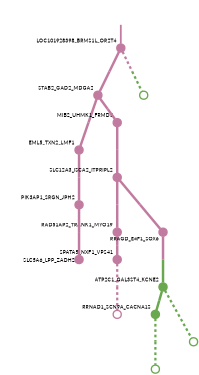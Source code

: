 strict digraph  {
graph[splines=false]; nodesep=0.7; rankdir=TB; ranksep=0.6; forcelabels=true; dpi=600; size=2.5;
0 [color="#c27ba0ff", fillcolor="#c27ba0ff", fixedsize=true, fontname=Lato, fontsize="12pt", height="0.25", label="", penwidth=3, shape=circle, style=filled, xlabel=STAB2_GAD2_MDGA2];
3 [color="#c27ba0ff", fillcolor="#c27ba0ff", fixedsize=true, fontname=Lato, fontsize="12pt", height="0.25", label="", penwidth=3, shape=circle, style=filled, xlabel=EML5_TXN2_LMF1];
9 [color="#c27ba0ff", fillcolor="#c27ba0ff", fixedsize=true, fontname=Lato, fontsize="12pt", height="0.25", label="", penwidth=3, shape=circle, style=filled, xlabel=MIB2_UHMK1_FRMD3];
1 [color="#c27ba0ff", fillcolor="#c27ba0ff", fixedsize=true, fontname=Lato, fontsize="12pt", height="0.25", label="", penwidth=3, shape=circle, style=filled, xlabel=LOC101928398_BRMS1L_OR2T4];
12 [color="#6aa84fff", fillcolor="#6aa84fff", fixedsize=true, fontname=Lato, fontsize="12pt", height="0.25", label="", penwidth=3, shape=circle, style=solid, xlabel=""];
2 [color="#c27ba0ff", fillcolor="#c27ba0ff", fixedsize=true, fontname=Lato, fontsize="12pt", height="0.25", label="", penwidth=3, shape=circle, style=filled, xlabel=RAD51AP2_TRANK1_MYO19];
11 [color="#c27ba0ff", fillcolor="#c27ba0ff", fixedsize=true, fontname=Lato, fontsize="12pt", height="0.25", label="", penwidth=3, shape=circle, style=filled, xlabel=SPATA5_NXF1_VPS41];
5 [color="#c27ba0ff", fillcolor="#c27ba0ff", fixedsize=true, fontname=Lato, fontsize="12pt", height="0.25", label="", penwidth=3, shape=circle, style=filled, xlabel=PIK3AP1_SRGN_JPH2];
4 [color="#c27ba0ff", fillcolor="#c27ba0ff", fixedsize=true, fontname=Lato, fontsize="12pt", height="0.25", label="", penwidth=3, shape=circle, style=filled, xlabel=SLC12A3_ISCA2_ITPRIPL2];
7 [color="#c27ba0ff", fillcolor="#c27ba0ff", fixedsize=true, fontname=Lato, fontsize="12pt", height="0.25", label="", penwidth=3, shape=circle, style=filled, xlabel=RRAGD_E4F1_SOX6];
8 [color="#c27ba0ff", fillcolor="#c27ba0ff", fixedsize=true, fontname=Lato, fontsize="12pt", height="0.25", label="", penwidth=3, shape=circle, style=filled, xlabel=SLC5A6_LPP_ZADH2];
6 [color="#6aa84fff", fillcolor="#6aa84fff", fixedsize=true, fontname=Lato, fontsize="12pt", height="0.25", label="", penwidth=3, shape=circle, style=filled, xlabel=ATP2C1_GAL3ST4_KCNE2];
10 [color="#6aa84fff", fillcolor="#6aa84fff", fixedsize=true, fontname=Lato, fontsize="12pt", height="0.25", label="", penwidth=3, shape=circle, style=filled, xlabel=RRNAD1_SCN9A_CACNA1S];
13 [color="#6aa84fff", fillcolor="#6aa84fff", fixedsize=true, fontname=Lato, fontsize="12pt", height="0.25", label="", penwidth=3, shape=circle, style=solid, xlabel=""];
14 [color="#6aa84fff", fillcolor="#6aa84fff", fixedsize=true, fontname=Lato, fontsize="12pt", height="0.25", label="", penwidth=3, shape=circle, style=solid, xlabel=""];
15 [color="#c27ba0ff", fillcolor="#c27ba0ff", fixedsize=true, fontname=Lato, fontsize="12pt", height="0.25", label="", penwidth=3, shape=circle, style=solid, xlabel=""];
normal [label="", penwidth=3, style=invis, xlabel=LOC101928398_BRMS1L_OR2T4];
0 -> 3  [arrowsize=0, color="#c27ba0ff;0.5:#c27ba0ff", minlen="2.0", penwidth="5.5", style=solid];
0 -> 9  [arrowsize=0, color="#c27ba0ff;0.5:#c27ba0ff", minlen="1.571428656578064", penwidth="5.5", style=solid];
3 -> 5  [arrowsize=0, color="#c27ba0ff;0.5:#c27ba0ff", minlen="2.0", penwidth="5.5", style=solid];
9 -> 4  [arrowsize=0, color="#c27ba0ff;0.5:#c27ba0ff", minlen="2.0", penwidth="5.5", style=solid];
1 -> 0  [arrowsize=0, color="#c27ba0ff;0.5:#c27ba0ff", minlen="2.0", penwidth="5.5", style=solid];
1 -> 12  [arrowsize=0, color="#c27ba0ff;0.5:#6aa84fff", minlen="2.0", penwidth=5, style=dashed];
2 -> 11  [arrowsize=0, color="#c27ba0ff;0.5:#c27ba0ff", minlen="1.0", penwidth="5.5", style=solid];
11 -> 15  [arrowsize=0, color="#c27ba0ff;0.5:#c27ba0ff", minlen="2.0", penwidth=5, style=dashed];
5 -> 8  [arrowsize=0, color="#c27ba0ff;0.5:#c27ba0ff", minlen="2.0", penwidth="5.5", style=solid];
4 -> 2  [arrowsize=0, color="#c27ba0ff;0.5:#c27ba0ff", minlen="2.0", penwidth="5.5", style=solid];
4 -> 7  [arrowsize=0, color="#c27ba0ff;0.5:#c27ba0ff", minlen="2.0", penwidth="5.5", style=solid];
7 -> 6  [arrowsize=0, color="#c27ba0ff;0.5:#6aa84fff", minlen="2.0", penwidth="5.5", style=solid];
6 -> 10  [arrowsize=0, color="#6aa84fff;0.5:#6aa84fff", minlen="1.4285714626312256", penwidth="5.5", style=solid];
6 -> 13  [arrowsize=0, color="#6aa84fff;0.5:#6aa84fff", minlen="2.0", penwidth=5, style=dashed];
10 -> 14  [arrowsize=0, color="#6aa84fff;0.5:#6aa84fff", minlen="2.0", penwidth=5, style=dashed];
normal -> 1  [arrowsize=0, color="#c27ba0ff", label="", penwidth=4, style=solid];
}
